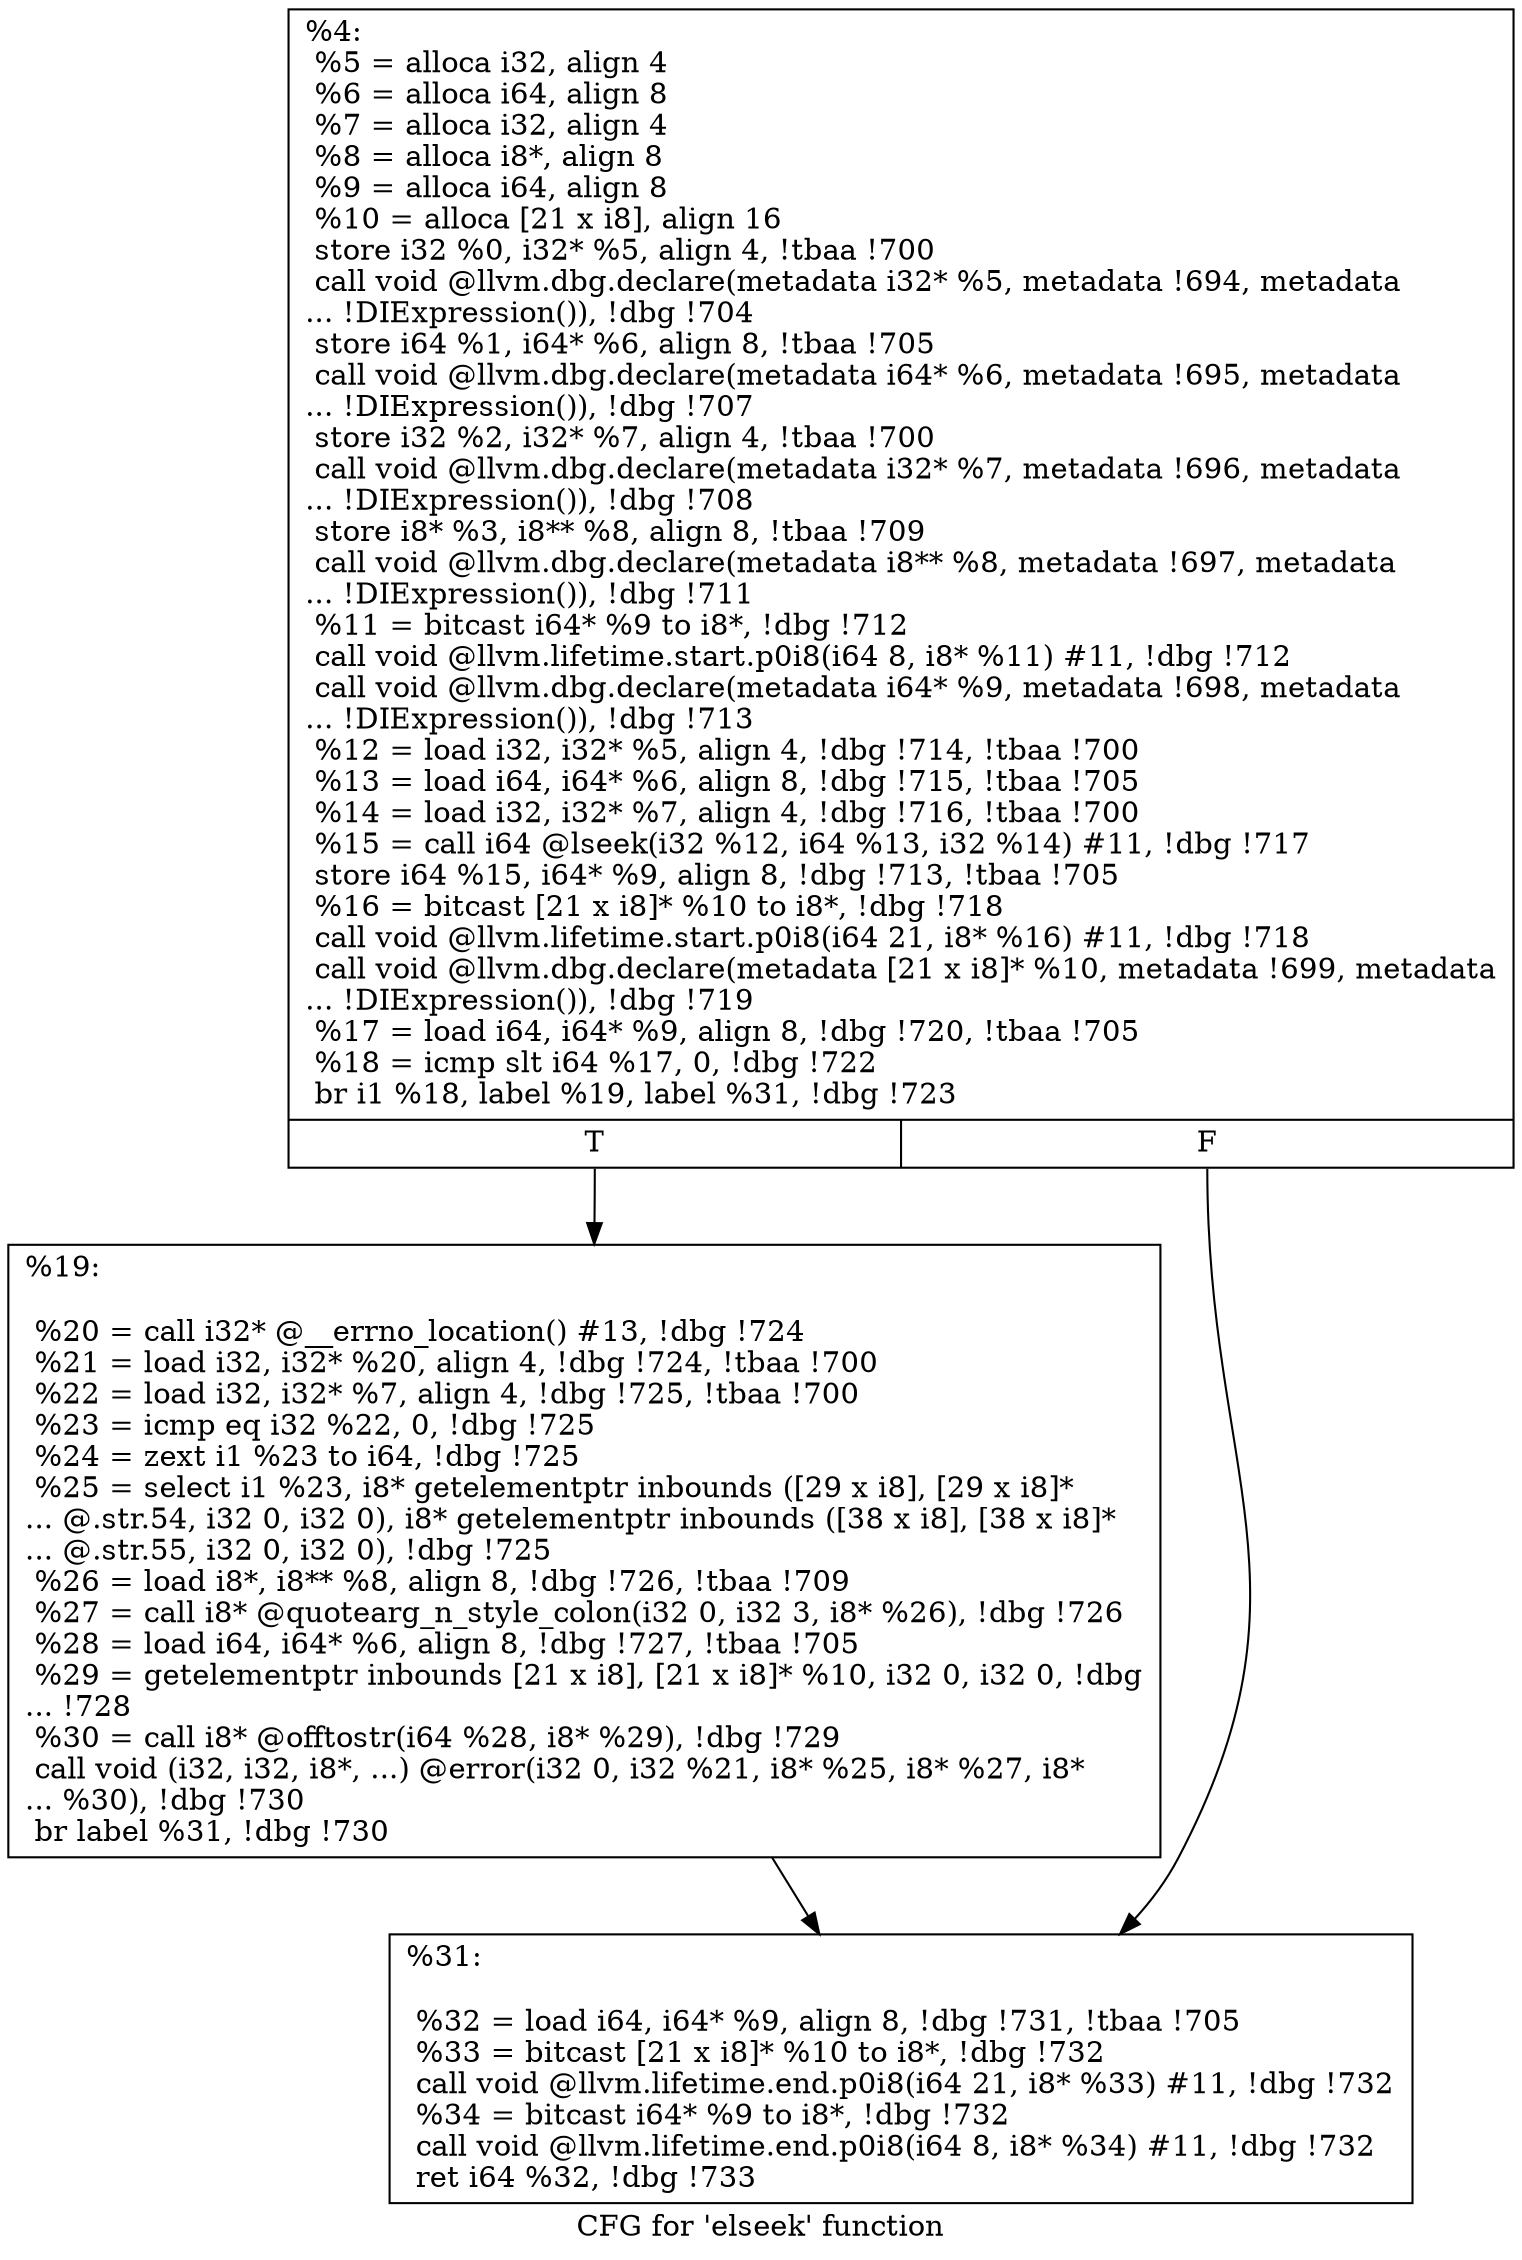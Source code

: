 digraph "CFG for 'elseek' function" {
	label="CFG for 'elseek' function";

	Node0x2150b00 [shape=record,label="{%4:\l  %5 = alloca i32, align 4\l  %6 = alloca i64, align 8\l  %7 = alloca i32, align 4\l  %8 = alloca i8*, align 8\l  %9 = alloca i64, align 8\l  %10 = alloca [21 x i8], align 16\l  store i32 %0, i32* %5, align 4, !tbaa !700\l  call void @llvm.dbg.declare(metadata i32* %5, metadata !694, metadata\l... !DIExpression()), !dbg !704\l  store i64 %1, i64* %6, align 8, !tbaa !705\l  call void @llvm.dbg.declare(metadata i64* %6, metadata !695, metadata\l... !DIExpression()), !dbg !707\l  store i32 %2, i32* %7, align 4, !tbaa !700\l  call void @llvm.dbg.declare(metadata i32* %7, metadata !696, metadata\l... !DIExpression()), !dbg !708\l  store i8* %3, i8** %8, align 8, !tbaa !709\l  call void @llvm.dbg.declare(metadata i8** %8, metadata !697, metadata\l... !DIExpression()), !dbg !711\l  %11 = bitcast i64* %9 to i8*, !dbg !712\l  call void @llvm.lifetime.start.p0i8(i64 8, i8* %11) #11, !dbg !712\l  call void @llvm.dbg.declare(metadata i64* %9, metadata !698, metadata\l... !DIExpression()), !dbg !713\l  %12 = load i32, i32* %5, align 4, !dbg !714, !tbaa !700\l  %13 = load i64, i64* %6, align 8, !dbg !715, !tbaa !705\l  %14 = load i32, i32* %7, align 4, !dbg !716, !tbaa !700\l  %15 = call i64 @lseek(i32 %12, i64 %13, i32 %14) #11, !dbg !717\l  store i64 %15, i64* %9, align 8, !dbg !713, !tbaa !705\l  %16 = bitcast [21 x i8]* %10 to i8*, !dbg !718\l  call void @llvm.lifetime.start.p0i8(i64 21, i8* %16) #11, !dbg !718\l  call void @llvm.dbg.declare(metadata [21 x i8]* %10, metadata !699, metadata\l... !DIExpression()), !dbg !719\l  %17 = load i64, i64* %9, align 8, !dbg !720, !tbaa !705\l  %18 = icmp slt i64 %17, 0, !dbg !722\l  br i1 %18, label %19, label %31, !dbg !723\l|{<s0>T|<s1>F}}"];
	Node0x2150b00:s0 -> Node0x2150c00;
	Node0x2150b00:s1 -> Node0x2150c50;
	Node0x2150c00 [shape=record,label="{%19:\l\l  %20 = call i32* @__errno_location() #13, !dbg !724\l  %21 = load i32, i32* %20, align 4, !dbg !724, !tbaa !700\l  %22 = load i32, i32* %7, align 4, !dbg !725, !tbaa !700\l  %23 = icmp eq i32 %22, 0, !dbg !725\l  %24 = zext i1 %23 to i64, !dbg !725\l  %25 = select i1 %23, i8* getelementptr inbounds ([29 x i8], [29 x i8]*\l... @.str.54, i32 0, i32 0), i8* getelementptr inbounds ([38 x i8], [38 x i8]*\l... @.str.55, i32 0, i32 0), !dbg !725\l  %26 = load i8*, i8** %8, align 8, !dbg !726, !tbaa !709\l  %27 = call i8* @quotearg_n_style_colon(i32 0, i32 3, i8* %26), !dbg !726\l  %28 = load i64, i64* %6, align 8, !dbg !727, !tbaa !705\l  %29 = getelementptr inbounds [21 x i8], [21 x i8]* %10, i32 0, i32 0, !dbg\l... !728\l  %30 = call i8* @offtostr(i64 %28, i8* %29), !dbg !729\l  call void (i32, i32, i8*, ...) @error(i32 0, i32 %21, i8* %25, i8* %27, i8*\l... %30), !dbg !730\l  br label %31, !dbg !730\l}"];
	Node0x2150c00 -> Node0x2150c50;
	Node0x2150c50 [shape=record,label="{%31:\l\l  %32 = load i64, i64* %9, align 8, !dbg !731, !tbaa !705\l  %33 = bitcast [21 x i8]* %10 to i8*, !dbg !732\l  call void @llvm.lifetime.end.p0i8(i64 21, i8* %33) #11, !dbg !732\l  %34 = bitcast i64* %9 to i8*, !dbg !732\l  call void @llvm.lifetime.end.p0i8(i64 8, i8* %34) #11, !dbg !732\l  ret i64 %32, !dbg !733\l}"];
}
